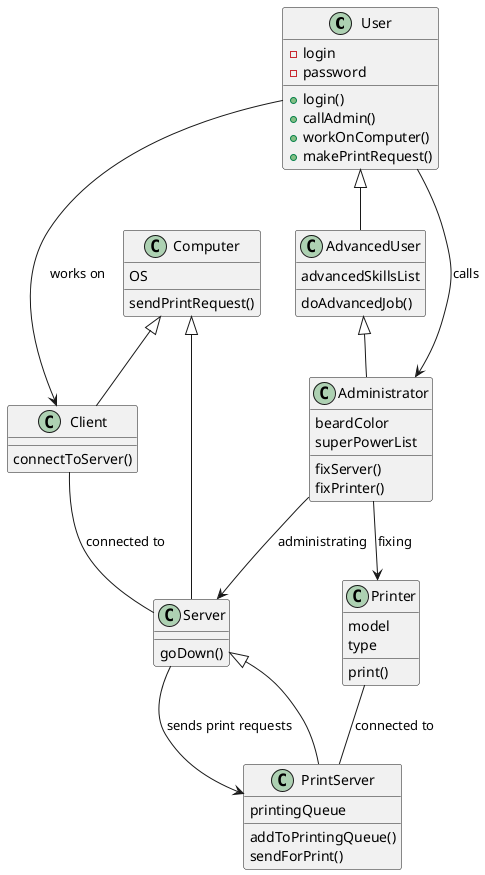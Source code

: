 @startuml

class User {
-login
-password
+login()
+callAdmin()
+workOnComputer()
+makePrintRequest()
}

class AdvancedUser {
    advancedSkillsList
    doAdvancedJob()
}

class Administrator {
    beardColor
    superPowerList
    fixServer()
    fixPrinter()
}

class Computer {
OS
sendPrintRequest()
}

class Client {
    connectToServer()
}

class Server {
    goDown()
}

class PrintServer {
printingQueue
addToPrintingQueue()
sendForPrint()
}

class Printer {
model
type
print()
}

Client -- Server : connected to
Administrator --> Printer : fixing
User <|-- AdvancedUser
AdvancedUser <|-- Administrator
Computer <|-- Server
Computer <|-- Client
Server <|-- PrintServer
Printer -- PrintServer : connected to
Server --> PrintServer : sends print requests 
User --> Client : works on
Administrator --> Server : administrating
User --> Administrator : calls
@enduml